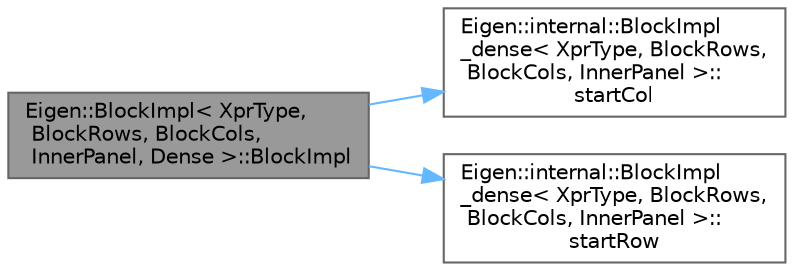 digraph "Eigen::BlockImpl&lt; XprType, BlockRows, BlockCols, InnerPanel, Dense &gt;::BlockImpl"
{
 // LATEX_PDF_SIZE
  bgcolor="transparent";
  edge [fontname=Helvetica,fontsize=10,labelfontname=Helvetica,labelfontsize=10];
  node [fontname=Helvetica,fontsize=10,shape=box,height=0.2,width=0.4];
  rankdir="LR";
  Node1 [id="Node000001",label="Eigen::BlockImpl\< XprType,\l BlockRows, BlockCols,\l InnerPanel, Dense \>::BlockImpl",height=0.2,width=0.4,color="gray40", fillcolor="grey60", style="filled", fontcolor="black",tooltip=" "];
  Node1 -> Node2 [id="edge1_Node000001_Node000002",color="steelblue1",style="solid",tooltip=" "];
  Node2 [id="Node000002",label="Eigen::internal::BlockImpl\l_dense\< XprType, BlockRows,\l BlockCols, InnerPanel \>::\lstartCol",height=0.2,width=0.4,color="grey40", fillcolor="white", style="filled",URL="$class_eigen_1_1internal_1_1_block_impl__dense.html#afa5798a61fe753fb0ded7ec54b3d0812",tooltip=" "];
  Node1 -> Node3 [id="edge2_Node000001_Node000003",color="steelblue1",style="solid",tooltip=" "];
  Node3 [id="Node000003",label="Eigen::internal::BlockImpl\l_dense\< XprType, BlockRows,\l BlockCols, InnerPanel \>::\lstartRow",height=0.2,width=0.4,color="grey40", fillcolor="white", style="filled",URL="$class_eigen_1_1internal_1_1_block_impl__dense.html#a66b5ab9ca60354d0ccf089b45845fc35",tooltip=" "];
}
